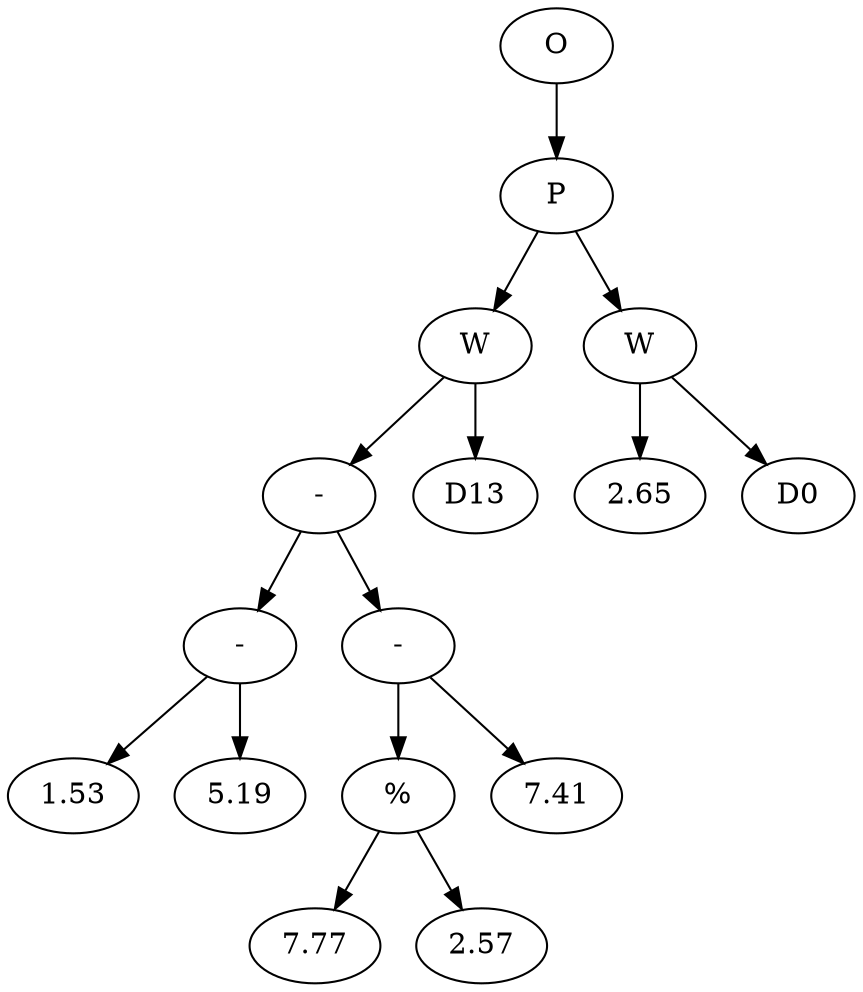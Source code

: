 // Tree
digraph {
	31409347 [label=O]
	31409348 [label=P]
	31409347 -> 31409348
	31409349 [label=W]
	31409348 -> 31409349
	31409350 [label="-"]
	31409349 -> 31409350
	31409351 [label="-"]
	31409350 -> 31409351
	31409352 [label=1.53]
	31409351 -> 31409352
	31409353 [label=5.19]
	31409351 -> 31409353
	31409354 [label="-"]
	31409350 -> 31409354
	31409355 [label="%"]
	31409354 -> 31409355
	31409356 [label=7.77]
	31409355 -> 31409356
	31409357 [label=2.57]
	31409355 -> 31409357
	31409358 [label=7.41]
	31409354 -> 31409358
	31409359 [label=D13]
	31409349 -> 31409359
	31409360 [label=W]
	31409348 -> 31409360
	31409361 [label=2.65]
	31409360 -> 31409361
	31409362 [label=D0]
	31409360 -> 31409362
}

